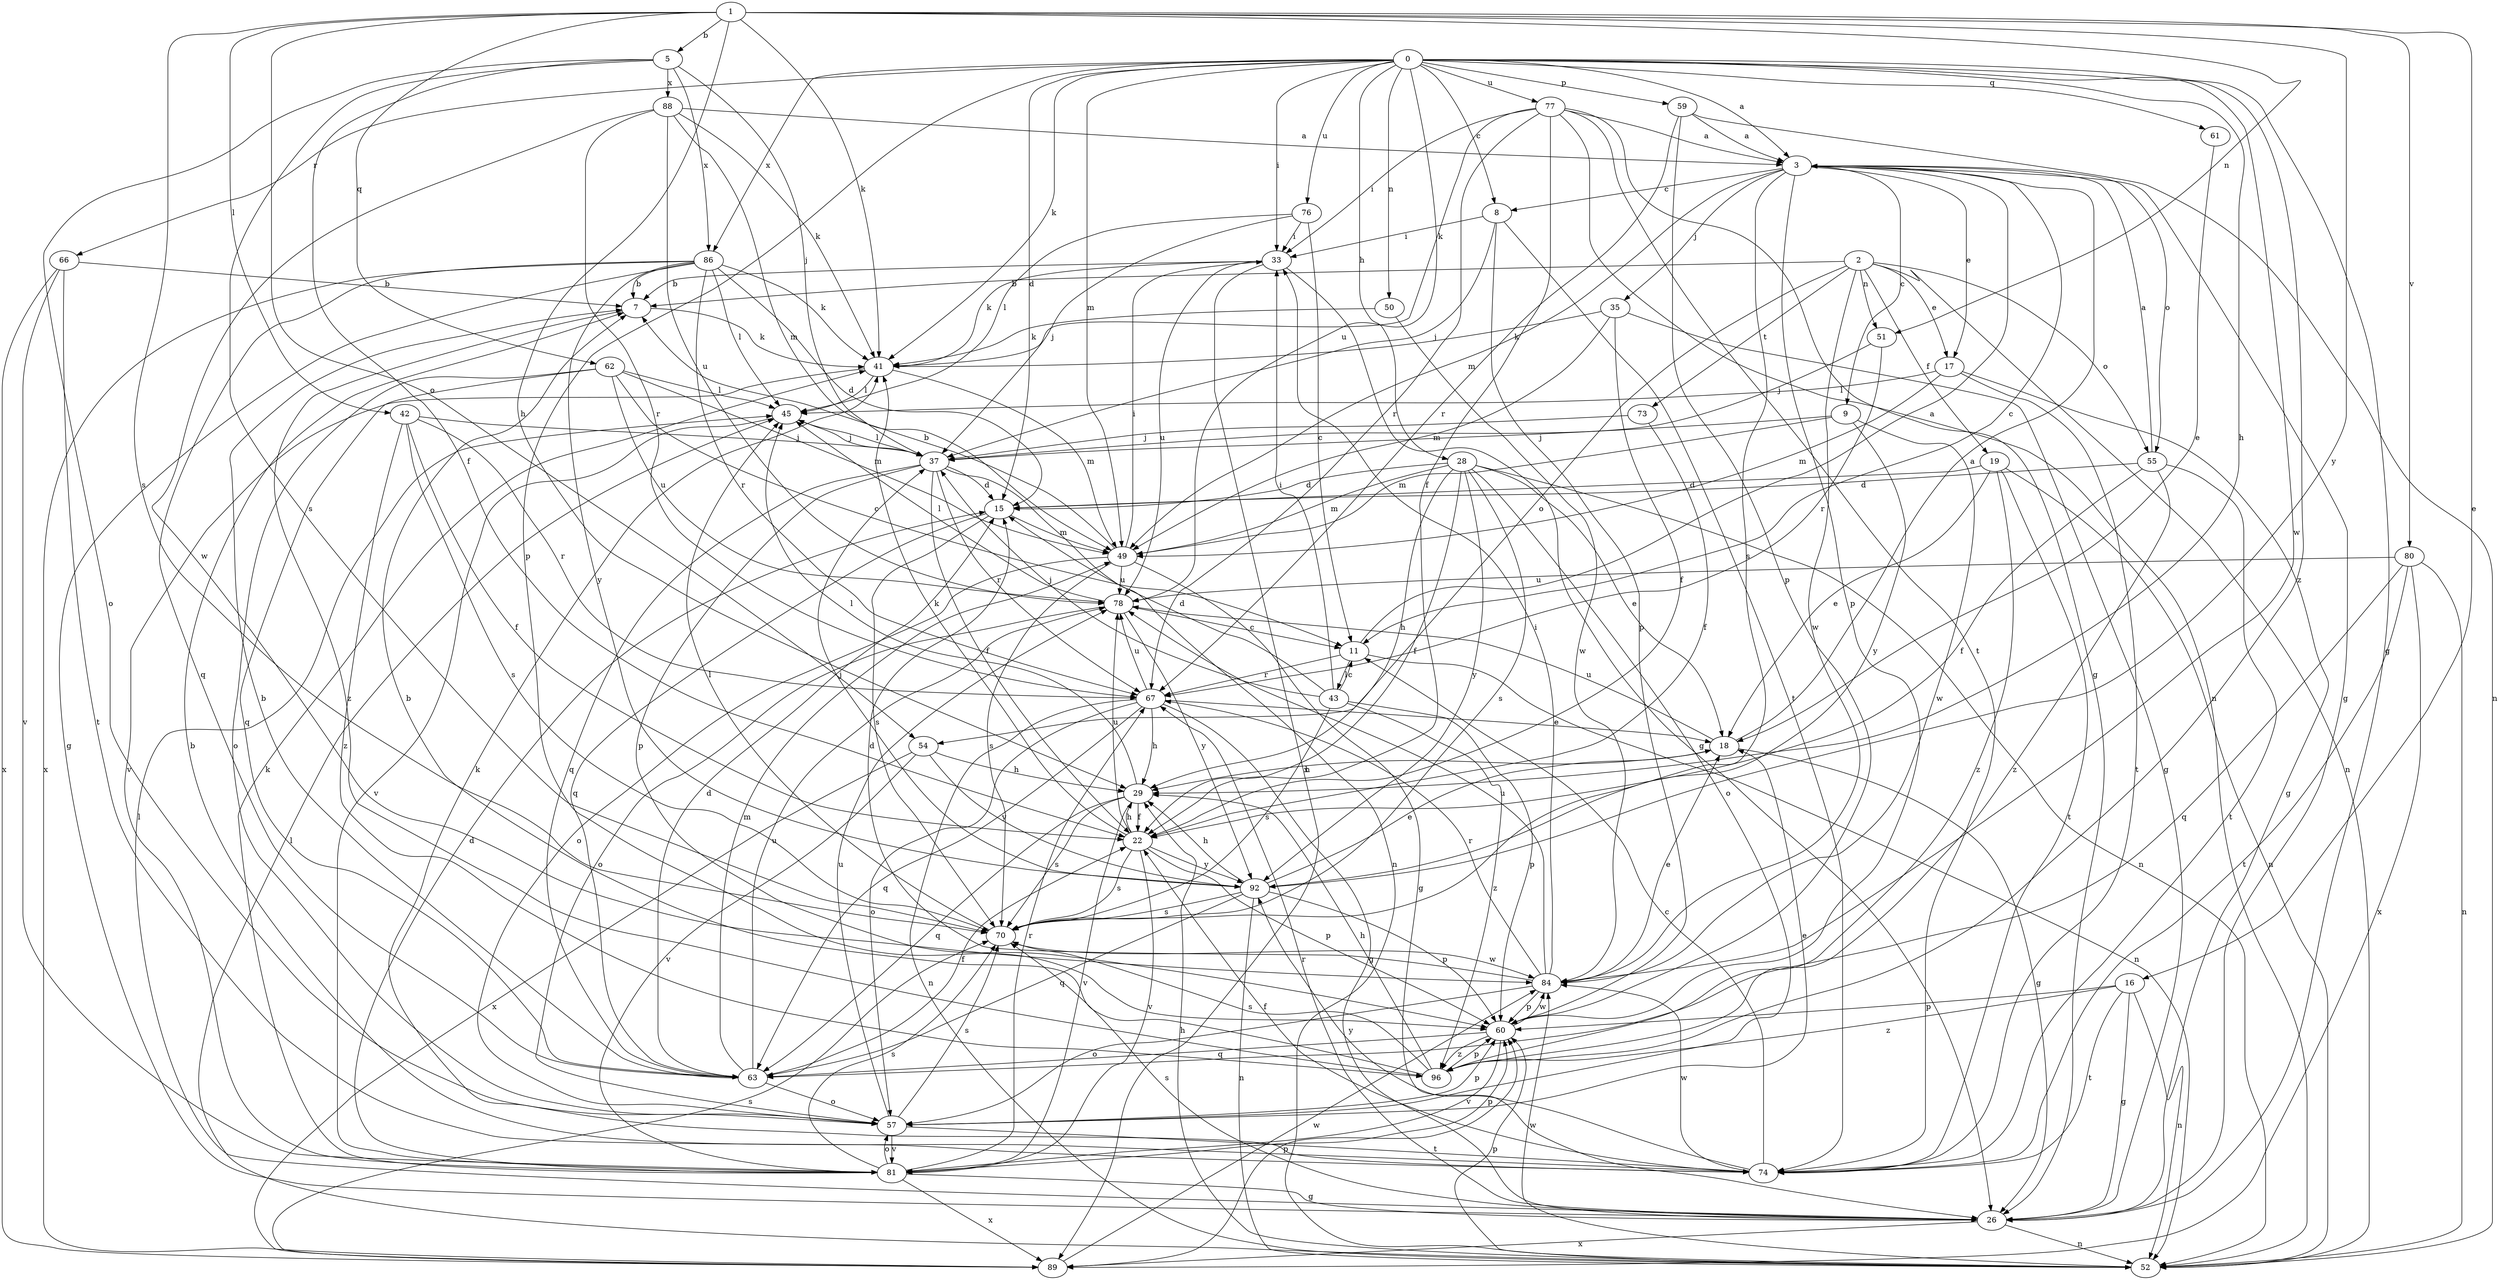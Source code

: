 strict digraph  {
0;
1;
2;
3;
5;
7;
8;
9;
11;
15;
16;
17;
18;
19;
22;
26;
28;
29;
33;
35;
37;
41;
42;
43;
45;
49;
50;
51;
52;
54;
55;
57;
59;
60;
61;
62;
63;
66;
67;
70;
73;
74;
76;
77;
78;
80;
81;
84;
86;
88;
89;
92;
96;
0 -> 3  [label=a];
0 -> 8  [label=c];
0 -> 15  [label=d];
0 -> 26  [label=g];
0 -> 28  [label=h];
0 -> 29  [label=h];
0 -> 33  [label=i];
0 -> 41  [label=k];
0 -> 49  [label=m];
0 -> 50  [label=n];
0 -> 59  [label=p];
0 -> 60  [label=p];
0 -> 61  [label=q];
0 -> 66  [label=r];
0 -> 76  [label=u];
0 -> 77  [label=u];
0 -> 78  [label=u];
0 -> 84  [label=w];
0 -> 86  [label=x];
0 -> 96  [label=z];
1 -> 5  [label=b];
1 -> 16  [label=e];
1 -> 29  [label=h];
1 -> 41  [label=k];
1 -> 42  [label=l];
1 -> 51  [label=n];
1 -> 54  [label=o];
1 -> 62  [label=q];
1 -> 70  [label=s];
1 -> 80  [label=v];
1 -> 92  [label=y];
2 -> 7  [label=b];
2 -> 17  [label=e];
2 -> 19  [label=f];
2 -> 51  [label=n];
2 -> 52  [label=n];
2 -> 54  [label=o];
2 -> 55  [label=o];
2 -> 73  [label=t];
2 -> 84  [label=w];
3 -> 8  [label=c];
3 -> 9  [label=c];
3 -> 11  [label=c];
3 -> 17  [label=e];
3 -> 26  [label=g];
3 -> 35  [label=j];
3 -> 49  [label=m];
3 -> 55  [label=o];
3 -> 60  [label=p];
3 -> 70  [label=s];
5 -> 22  [label=f];
5 -> 37  [label=j];
5 -> 57  [label=o];
5 -> 70  [label=s];
5 -> 86  [label=x];
5 -> 88  [label=x];
7 -> 41  [label=k];
7 -> 96  [label=z];
8 -> 33  [label=i];
8 -> 37  [label=j];
8 -> 60  [label=p];
8 -> 74  [label=t];
9 -> 37  [label=j];
9 -> 49  [label=m];
9 -> 84  [label=w];
9 -> 92  [label=y];
11 -> 3  [label=a];
11 -> 43  [label=l];
11 -> 52  [label=n];
11 -> 67  [label=r];
15 -> 49  [label=m];
15 -> 63  [label=q];
15 -> 70  [label=s];
16 -> 26  [label=g];
16 -> 52  [label=n];
16 -> 60  [label=p];
16 -> 74  [label=t];
16 -> 96  [label=z];
17 -> 26  [label=g];
17 -> 45  [label=l];
17 -> 49  [label=m];
17 -> 74  [label=t];
18 -> 3  [label=a];
18 -> 26  [label=g];
18 -> 29  [label=h];
18 -> 78  [label=u];
19 -> 15  [label=d];
19 -> 18  [label=e];
19 -> 52  [label=n];
19 -> 74  [label=t];
19 -> 96  [label=z];
22 -> 29  [label=h];
22 -> 41  [label=k];
22 -> 60  [label=p];
22 -> 70  [label=s];
22 -> 78  [label=u];
22 -> 81  [label=v];
22 -> 92  [label=y];
26 -> 45  [label=l];
26 -> 52  [label=n];
26 -> 67  [label=r];
26 -> 70  [label=s];
26 -> 89  [label=x];
28 -> 15  [label=d];
28 -> 18  [label=e];
28 -> 22  [label=f];
28 -> 29  [label=h];
28 -> 49  [label=m];
28 -> 52  [label=n];
28 -> 57  [label=o];
28 -> 70  [label=s];
28 -> 92  [label=y];
29 -> 22  [label=f];
29 -> 45  [label=l];
29 -> 63  [label=q];
29 -> 70  [label=s];
29 -> 81  [label=v];
33 -> 7  [label=b];
33 -> 26  [label=g];
33 -> 41  [label=k];
33 -> 78  [label=u];
33 -> 89  [label=x];
35 -> 22  [label=f];
35 -> 26  [label=g];
35 -> 41  [label=k];
35 -> 49  [label=m];
37 -> 15  [label=d];
37 -> 22  [label=f];
37 -> 45  [label=l];
37 -> 52  [label=n];
37 -> 60  [label=p];
37 -> 63  [label=q];
37 -> 67  [label=r];
41 -> 45  [label=l];
41 -> 49  [label=m];
41 -> 81  [label=v];
42 -> 22  [label=f];
42 -> 37  [label=j];
42 -> 67  [label=r];
42 -> 70  [label=s];
42 -> 96  [label=z];
43 -> 11  [label=c];
43 -> 15  [label=d];
43 -> 33  [label=i];
43 -> 37  [label=j];
43 -> 60  [label=p];
43 -> 70  [label=s];
43 -> 96  [label=z];
45 -> 37  [label=j];
45 -> 81  [label=v];
49 -> 7  [label=b];
49 -> 26  [label=g];
49 -> 33  [label=i];
49 -> 57  [label=o];
49 -> 70  [label=s];
49 -> 78  [label=u];
50 -> 41  [label=k];
50 -> 84  [label=w];
51 -> 37  [label=j];
51 -> 67  [label=r];
52 -> 29  [label=h];
52 -> 45  [label=l];
52 -> 60  [label=p];
52 -> 84  [label=w];
54 -> 29  [label=h];
54 -> 81  [label=v];
54 -> 89  [label=x];
54 -> 92  [label=y];
55 -> 3  [label=a];
55 -> 15  [label=d];
55 -> 22  [label=f];
55 -> 74  [label=t];
55 -> 96  [label=z];
57 -> 18  [label=e];
57 -> 60  [label=p];
57 -> 70  [label=s];
57 -> 74  [label=t];
57 -> 78  [label=u];
57 -> 81  [label=v];
59 -> 3  [label=a];
59 -> 52  [label=n];
59 -> 60  [label=p];
59 -> 67  [label=r];
60 -> 63  [label=q];
60 -> 81  [label=v];
60 -> 84  [label=w];
60 -> 96  [label=z];
61 -> 18  [label=e];
62 -> 11  [label=c];
62 -> 45  [label=l];
62 -> 49  [label=m];
62 -> 57  [label=o];
62 -> 63  [label=q];
62 -> 78  [label=u];
63 -> 7  [label=b];
63 -> 15  [label=d];
63 -> 22  [label=f];
63 -> 49  [label=m];
63 -> 57  [label=o];
63 -> 78  [label=u];
66 -> 7  [label=b];
66 -> 74  [label=t];
66 -> 81  [label=v];
66 -> 89  [label=x];
67 -> 18  [label=e];
67 -> 26  [label=g];
67 -> 29  [label=h];
67 -> 52  [label=n];
67 -> 57  [label=o];
67 -> 63  [label=q];
67 -> 78  [label=u];
70 -> 45  [label=l];
70 -> 84  [label=w];
73 -> 22  [label=f];
73 -> 37  [label=j];
74 -> 7  [label=b];
74 -> 11  [label=c];
74 -> 22  [label=f];
74 -> 41  [label=k];
74 -> 84  [label=w];
74 -> 92  [label=y];
76 -> 11  [label=c];
76 -> 33  [label=i];
76 -> 37  [label=j];
76 -> 45  [label=l];
77 -> 3  [label=a];
77 -> 22  [label=f];
77 -> 26  [label=g];
77 -> 33  [label=i];
77 -> 41  [label=k];
77 -> 52  [label=n];
77 -> 67  [label=r];
77 -> 74  [label=t];
78 -> 11  [label=c];
78 -> 45  [label=l];
78 -> 57  [label=o];
78 -> 92  [label=y];
80 -> 52  [label=n];
80 -> 63  [label=q];
80 -> 74  [label=t];
80 -> 78  [label=u];
80 -> 89  [label=x];
81 -> 15  [label=d];
81 -> 26  [label=g];
81 -> 41  [label=k];
81 -> 57  [label=o];
81 -> 60  [label=p];
81 -> 67  [label=r];
81 -> 70  [label=s];
81 -> 89  [label=x];
84 -> 15  [label=d];
84 -> 18  [label=e];
84 -> 33  [label=i];
84 -> 57  [label=o];
84 -> 60  [label=p];
84 -> 67  [label=r];
84 -> 78  [label=u];
86 -> 7  [label=b];
86 -> 15  [label=d];
86 -> 26  [label=g];
86 -> 41  [label=k];
86 -> 45  [label=l];
86 -> 63  [label=q];
86 -> 67  [label=r];
86 -> 89  [label=x];
86 -> 92  [label=y];
88 -> 3  [label=a];
88 -> 41  [label=k];
88 -> 49  [label=m];
88 -> 67  [label=r];
88 -> 78  [label=u];
88 -> 84  [label=w];
89 -> 60  [label=p];
89 -> 70  [label=s];
89 -> 84  [label=w];
92 -> 18  [label=e];
92 -> 29  [label=h];
92 -> 37  [label=j];
92 -> 52  [label=n];
92 -> 60  [label=p];
92 -> 63  [label=q];
92 -> 70  [label=s];
96 -> 7  [label=b];
96 -> 29  [label=h];
96 -> 60  [label=p];
96 -> 70  [label=s];
}

